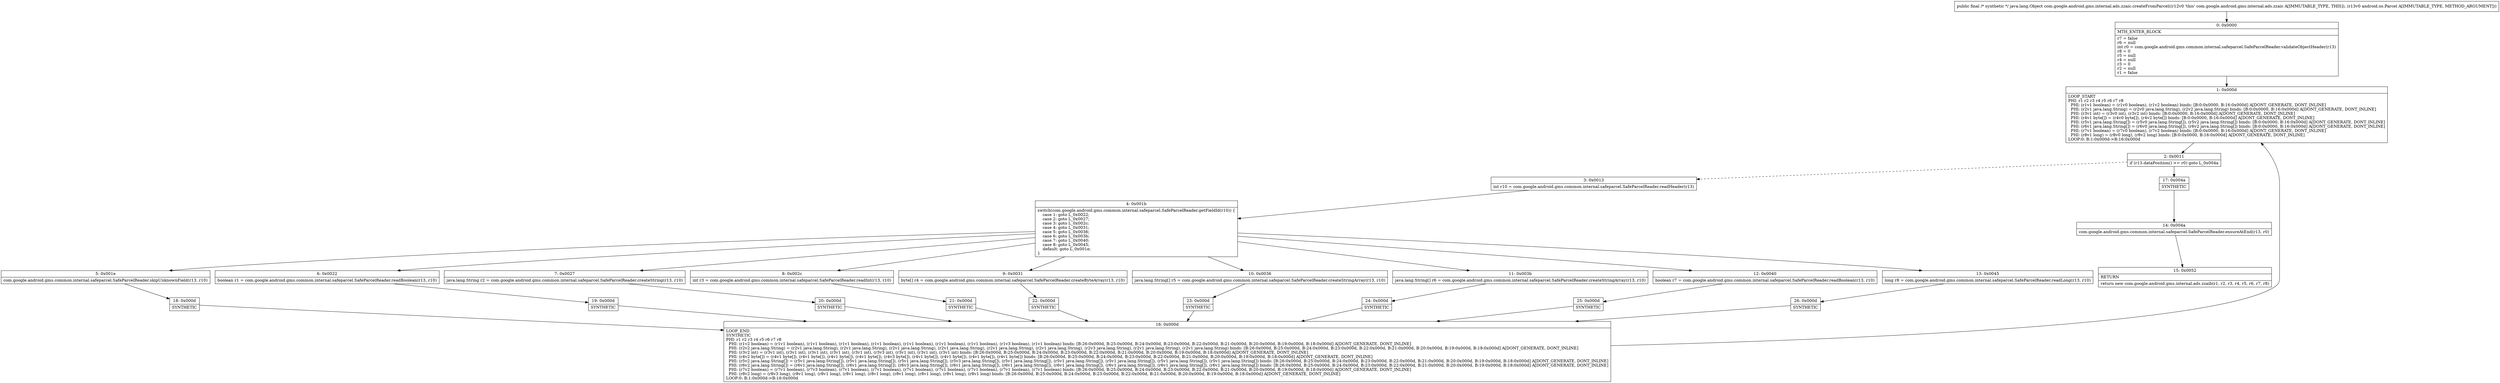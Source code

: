 digraph "CFG forcom.google.android.gms.internal.ads.zzaic.createFromParcel(Landroid\/os\/Parcel;)Ljava\/lang\/Object;" {
Node_0 [shape=record,label="{0\:\ 0x0000|MTH_ENTER_BLOCK\l|r7 = false\lr6 = null\lint r0 = com.google.android.gms.common.internal.safeparcel.SafeParcelReader.validateObjectHeader(r13)\lr8 = 0\lr5 = null\lr4 = null\lr3 = 0\lr2 = null\lr1 = false\l}"];
Node_1 [shape=record,label="{1\:\ 0x000d|LOOP_START\lPHI: r1 r2 r3 r4 r5 r6 r7 r8 \l  PHI: (r1v1 boolean) = (r1v0 boolean), (r1v2 boolean) binds: [B:0:0x0000, B:16:0x000d] A[DONT_GENERATE, DONT_INLINE]\l  PHI: (r2v1 java.lang.String) = (r2v0 java.lang.String), (r2v2 java.lang.String) binds: [B:0:0x0000, B:16:0x000d] A[DONT_GENERATE, DONT_INLINE]\l  PHI: (r3v1 int) = (r3v0 int), (r3v2 int) binds: [B:0:0x0000, B:16:0x000d] A[DONT_GENERATE, DONT_INLINE]\l  PHI: (r4v1 byte[]) = (r4v0 byte[]), (r4v2 byte[]) binds: [B:0:0x0000, B:16:0x000d] A[DONT_GENERATE, DONT_INLINE]\l  PHI: (r5v1 java.lang.String[]) = (r5v0 java.lang.String[]), (r5v2 java.lang.String[]) binds: [B:0:0x0000, B:16:0x000d] A[DONT_GENERATE, DONT_INLINE]\l  PHI: (r6v1 java.lang.String[]) = (r6v0 java.lang.String[]), (r6v2 java.lang.String[]) binds: [B:0:0x0000, B:16:0x000d] A[DONT_GENERATE, DONT_INLINE]\l  PHI: (r7v1 boolean) = (r7v0 boolean), (r7v2 boolean) binds: [B:0:0x0000, B:16:0x000d] A[DONT_GENERATE, DONT_INLINE]\l  PHI: (r8v1 long) = (r8v0 long), (r8v2 long) binds: [B:0:0x0000, B:16:0x000d] A[DONT_GENERATE, DONT_INLINE]\lLOOP:0: B:1:0x000d\-\>B:16:0x000d\l}"];
Node_2 [shape=record,label="{2\:\ 0x0011|if (r13.dataPosition() \>= r0) goto L_0x004a\l}"];
Node_3 [shape=record,label="{3\:\ 0x0013|int r10 = com.google.android.gms.common.internal.safeparcel.SafeParcelReader.readHeader(r13)\l}"];
Node_4 [shape=record,label="{4\:\ 0x001b|switch(com.google.android.gms.common.internal.safeparcel.SafeParcelReader.getFieldId(r10)) \{\l    case 1: goto L_0x0022;\l    case 2: goto L_0x0027;\l    case 3: goto L_0x002c;\l    case 4: goto L_0x0031;\l    case 5: goto L_0x0036;\l    case 6: goto L_0x003b;\l    case 7: goto L_0x0040;\l    case 8: goto L_0x0045;\l    default: goto L_0x001e;\l\}\l}"];
Node_5 [shape=record,label="{5\:\ 0x001e|com.google.android.gms.common.internal.safeparcel.SafeParcelReader.skipUnknownField(r13, r10)\l}"];
Node_6 [shape=record,label="{6\:\ 0x0022|boolean r1 = com.google.android.gms.common.internal.safeparcel.SafeParcelReader.readBoolean(r13, r10)\l}"];
Node_7 [shape=record,label="{7\:\ 0x0027|java.lang.String r2 = com.google.android.gms.common.internal.safeparcel.SafeParcelReader.createString(r13, r10)\l}"];
Node_8 [shape=record,label="{8\:\ 0x002c|int r3 = com.google.android.gms.common.internal.safeparcel.SafeParcelReader.readInt(r13, r10)\l}"];
Node_9 [shape=record,label="{9\:\ 0x0031|byte[] r4 = com.google.android.gms.common.internal.safeparcel.SafeParcelReader.createByteArray(r13, r10)\l}"];
Node_10 [shape=record,label="{10\:\ 0x0036|java.lang.String[] r5 = com.google.android.gms.common.internal.safeparcel.SafeParcelReader.createStringArray(r13, r10)\l}"];
Node_11 [shape=record,label="{11\:\ 0x003b|java.lang.String[] r6 = com.google.android.gms.common.internal.safeparcel.SafeParcelReader.createStringArray(r13, r10)\l}"];
Node_12 [shape=record,label="{12\:\ 0x0040|boolean r7 = com.google.android.gms.common.internal.safeparcel.SafeParcelReader.readBoolean(r13, r10)\l}"];
Node_13 [shape=record,label="{13\:\ 0x0045|long r8 = com.google.android.gms.common.internal.safeparcel.SafeParcelReader.readLong(r13, r10)\l}"];
Node_14 [shape=record,label="{14\:\ 0x004a|com.google.android.gms.common.internal.safeparcel.SafeParcelReader.ensureAtEnd(r13, r0)\l}"];
Node_15 [shape=record,label="{15\:\ 0x0052|RETURN\l|return new com.google.android.gms.internal.ads.zzaib(r1, r2, r3, r4, r5, r6, r7, r8)\l}"];
Node_16 [shape=record,label="{16\:\ 0x000d|LOOP_END\lSYNTHETIC\lPHI: r1 r2 r3 r4 r5 r6 r7 r8 \l  PHI: (r1v2 boolean) = (r1v1 boolean), (r1v1 boolean), (r1v1 boolean), (r1v1 boolean), (r1v1 boolean), (r1v1 boolean), (r1v1 boolean), (r1v3 boolean), (r1v1 boolean) binds: [B:26:0x000d, B:25:0x000d, B:24:0x000d, B:23:0x000d, B:22:0x000d, B:21:0x000d, B:20:0x000d, B:19:0x000d, B:18:0x000d] A[DONT_GENERATE, DONT_INLINE]\l  PHI: (r2v2 java.lang.String) = (r2v1 java.lang.String), (r2v1 java.lang.String), (r2v1 java.lang.String), (r2v1 java.lang.String), (r2v1 java.lang.String), (r2v1 java.lang.String), (r2v3 java.lang.String), (r2v1 java.lang.String), (r2v1 java.lang.String) binds: [B:26:0x000d, B:25:0x000d, B:24:0x000d, B:23:0x000d, B:22:0x000d, B:21:0x000d, B:20:0x000d, B:19:0x000d, B:18:0x000d] A[DONT_GENERATE, DONT_INLINE]\l  PHI: (r3v2 int) = (r3v1 int), (r3v1 int), (r3v1 int), (r3v1 int), (r3v1 int), (r3v3 int), (r3v1 int), (r3v1 int), (r3v1 int) binds: [B:26:0x000d, B:25:0x000d, B:24:0x000d, B:23:0x000d, B:22:0x000d, B:21:0x000d, B:20:0x000d, B:19:0x000d, B:18:0x000d] A[DONT_GENERATE, DONT_INLINE]\l  PHI: (r4v2 byte[]) = (r4v1 byte[]), (r4v1 byte[]), (r4v1 byte[]), (r4v1 byte[]), (r4v3 byte[]), (r4v1 byte[]), (r4v1 byte[]), (r4v1 byte[]), (r4v1 byte[]) binds: [B:26:0x000d, B:25:0x000d, B:24:0x000d, B:23:0x000d, B:22:0x000d, B:21:0x000d, B:20:0x000d, B:19:0x000d, B:18:0x000d] A[DONT_GENERATE, DONT_INLINE]\l  PHI: (r5v2 java.lang.String[]) = (r5v1 java.lang.String[]), (r5v1 java.lang.String[]), (r5v1 java.lang.String[]), (r5v3 java.lang.String[]), (r5v1 java.lang.String[]), (r5v1 java.lang.String[]), (r5v1 java.lang.String[]), (r5v1 java.lang.String[]), (r5v1 java.lang.String[]) binds: [B:26:0x000d, B:25:0x000d, B:24:0x000d, B:23:0x000d, B:22:0x000d, B:21:0x000d, B:20:0x000d, B:19:0x000d, B:18:0x000d] A[DONT_GENERATE, DONT_INLINE]\l  PHI: (r6v2 java.lang.String[]) = (r6v1 java.lang.String[]), (r6v1 java.lang.String[]), (r6v3 java.lang.String[]), (r6v1 java.lang.String[]), (r6v1 java.lang.String[]), (r6v1 java.lang.String[]), (r6v1 java.lang.String[]), (r6v1 java.lang.String[]), (r6v1 java.lang.String[]) binds: [B:26:0x000d, B:25:0x000d, B:24:0x000d, B:23:0x000d, B:22:0x000d, B:21:0x000d, B:20:0x000d, B:19:0x000d, B:18:0x000d] A[DONT_GENERATE, DONT_INLINE]\l  PHI: (r7v2 boolean) = (r7v1 boolean), (r7v3 boolean), (r7v1 boolean), (r7v1 boolean), (r7v1 boolean), (r7v1 boolean), (r7v1 boolean), (r7v1 boolean), (r7v1 boolean) binds: [B:26:0x000d, B:25:0x000d, B:24:0x000d, B:23:0x000d, B:22:0x000d, B:21:0x000d, B:20:0x000d, B:19:0x000d, B:18:0x000d] A[DONT_GENERATE, DONT_INLINE]\l  PHI: (r8v2 long) = (r8v3 long), (r8v1 long), (r8v1 long), (r8v1 long), (r8v1 long), (r8v1 long), (r8v1 long), (r8v1 long), (r8v1 long) binds: [B:26:0x000d, B:25:0x000d, B:24:0x000d, B:23:0x000d, B:22:0x000d, B:21:0x000d, B:20:0x000d, B:19:0x000d, B:18:0x000d] A[DONT_GENERATE, DONT_INLINE]\lLOOP:0: B:1:0x000d\-\>B:16:0x000d\l}"];
Node_17 [shape=record,label="{17\:\ 0x004a|SYNTHETIC\l}"];
Node_18 [shape=record,label="{18\:\ 0x000d|SYNTHETIC\l}"];
Node_19 [shape=record,label="{19\:\ 0x000d|SYNTHETIC\l}"];
Node_20 [shape=record,label="{20\:\ 0x000d|SYNTHETIC\l}"];
Node_21 [shape=record,label="{21\:\ 0x000d|SYNTHETIC\l}"];
Node_22 [shape=record,label="{22\:\ 0x000d|SYNTHETIC\l}"];
Node_23 [shape=record,label="{23\:\ 0x000d|SYNTHETIC\l}"];
Node_24 [shape=record,label="{24\:\ 0x000d|SYNTHETIC\l}"];
Node_25 [shape=record,label="{25\:\ 0x000d|SYNTHETIC\l}"];
Node_26 [shape=record,label="{26\:\ 0x000d|SYNTHETIC\l}"];
MethodNode[shape=record,label="{public final \/* synthetic *\/ java.lang.Object com.google.android.gms.internal.ads.zzaic.createFromParcel((r12v0 'this' com.google.android.gms.internal.ads.zzaic A[IMMUTABLE_TYPE, THIS]), (r13v0 android.os.Parcel A[IMMUTABLE_TYPE, METHOD_ARGUMENT])) }"];
MethodNode -> Node_0;
Node_0 -> Node_1;
Node_1 -> Node_2;
Node_2 -> Node_3[style=dashed];
Node_2 -> Node_17;
Node_3 -> Node_4;
Node_4 -> Node_5;
Node_4 -> Node_6;
Node_4 -> Node_7;
Node_4 -> Node_8;
Node_4 -> Node_9;
Node_4 -> Node_10;
Node_4 -> Node_11;
Node_4 -> Node_12;
Node_4 -> Node_13;
Node_5 -> Node_18;
Node_6 -> Node_19;
Node_7 -> Node_20;
Node_8 -> Node_21;
Node_9 -> Node_22;
Node_10 -> Node_23;
Node_11 -> Node_24;
Node_12 -> Node_25;
Node_13 -> Node_26;
Node_14 -> Node_15;
Node_16 -> Node_1;
Node_17 -> Node_14;
Node_18 -> Node_16;
Node_19 -> Node_16;
Node_20 -> Node_16;
Node_21 -> Node_16;
Node_22 -> Node_16;
Node_23 -> Node_16;
Node_24 -> Node_16;
Node_25 -> Node_16;
Node_26 -> Node_16;
}

